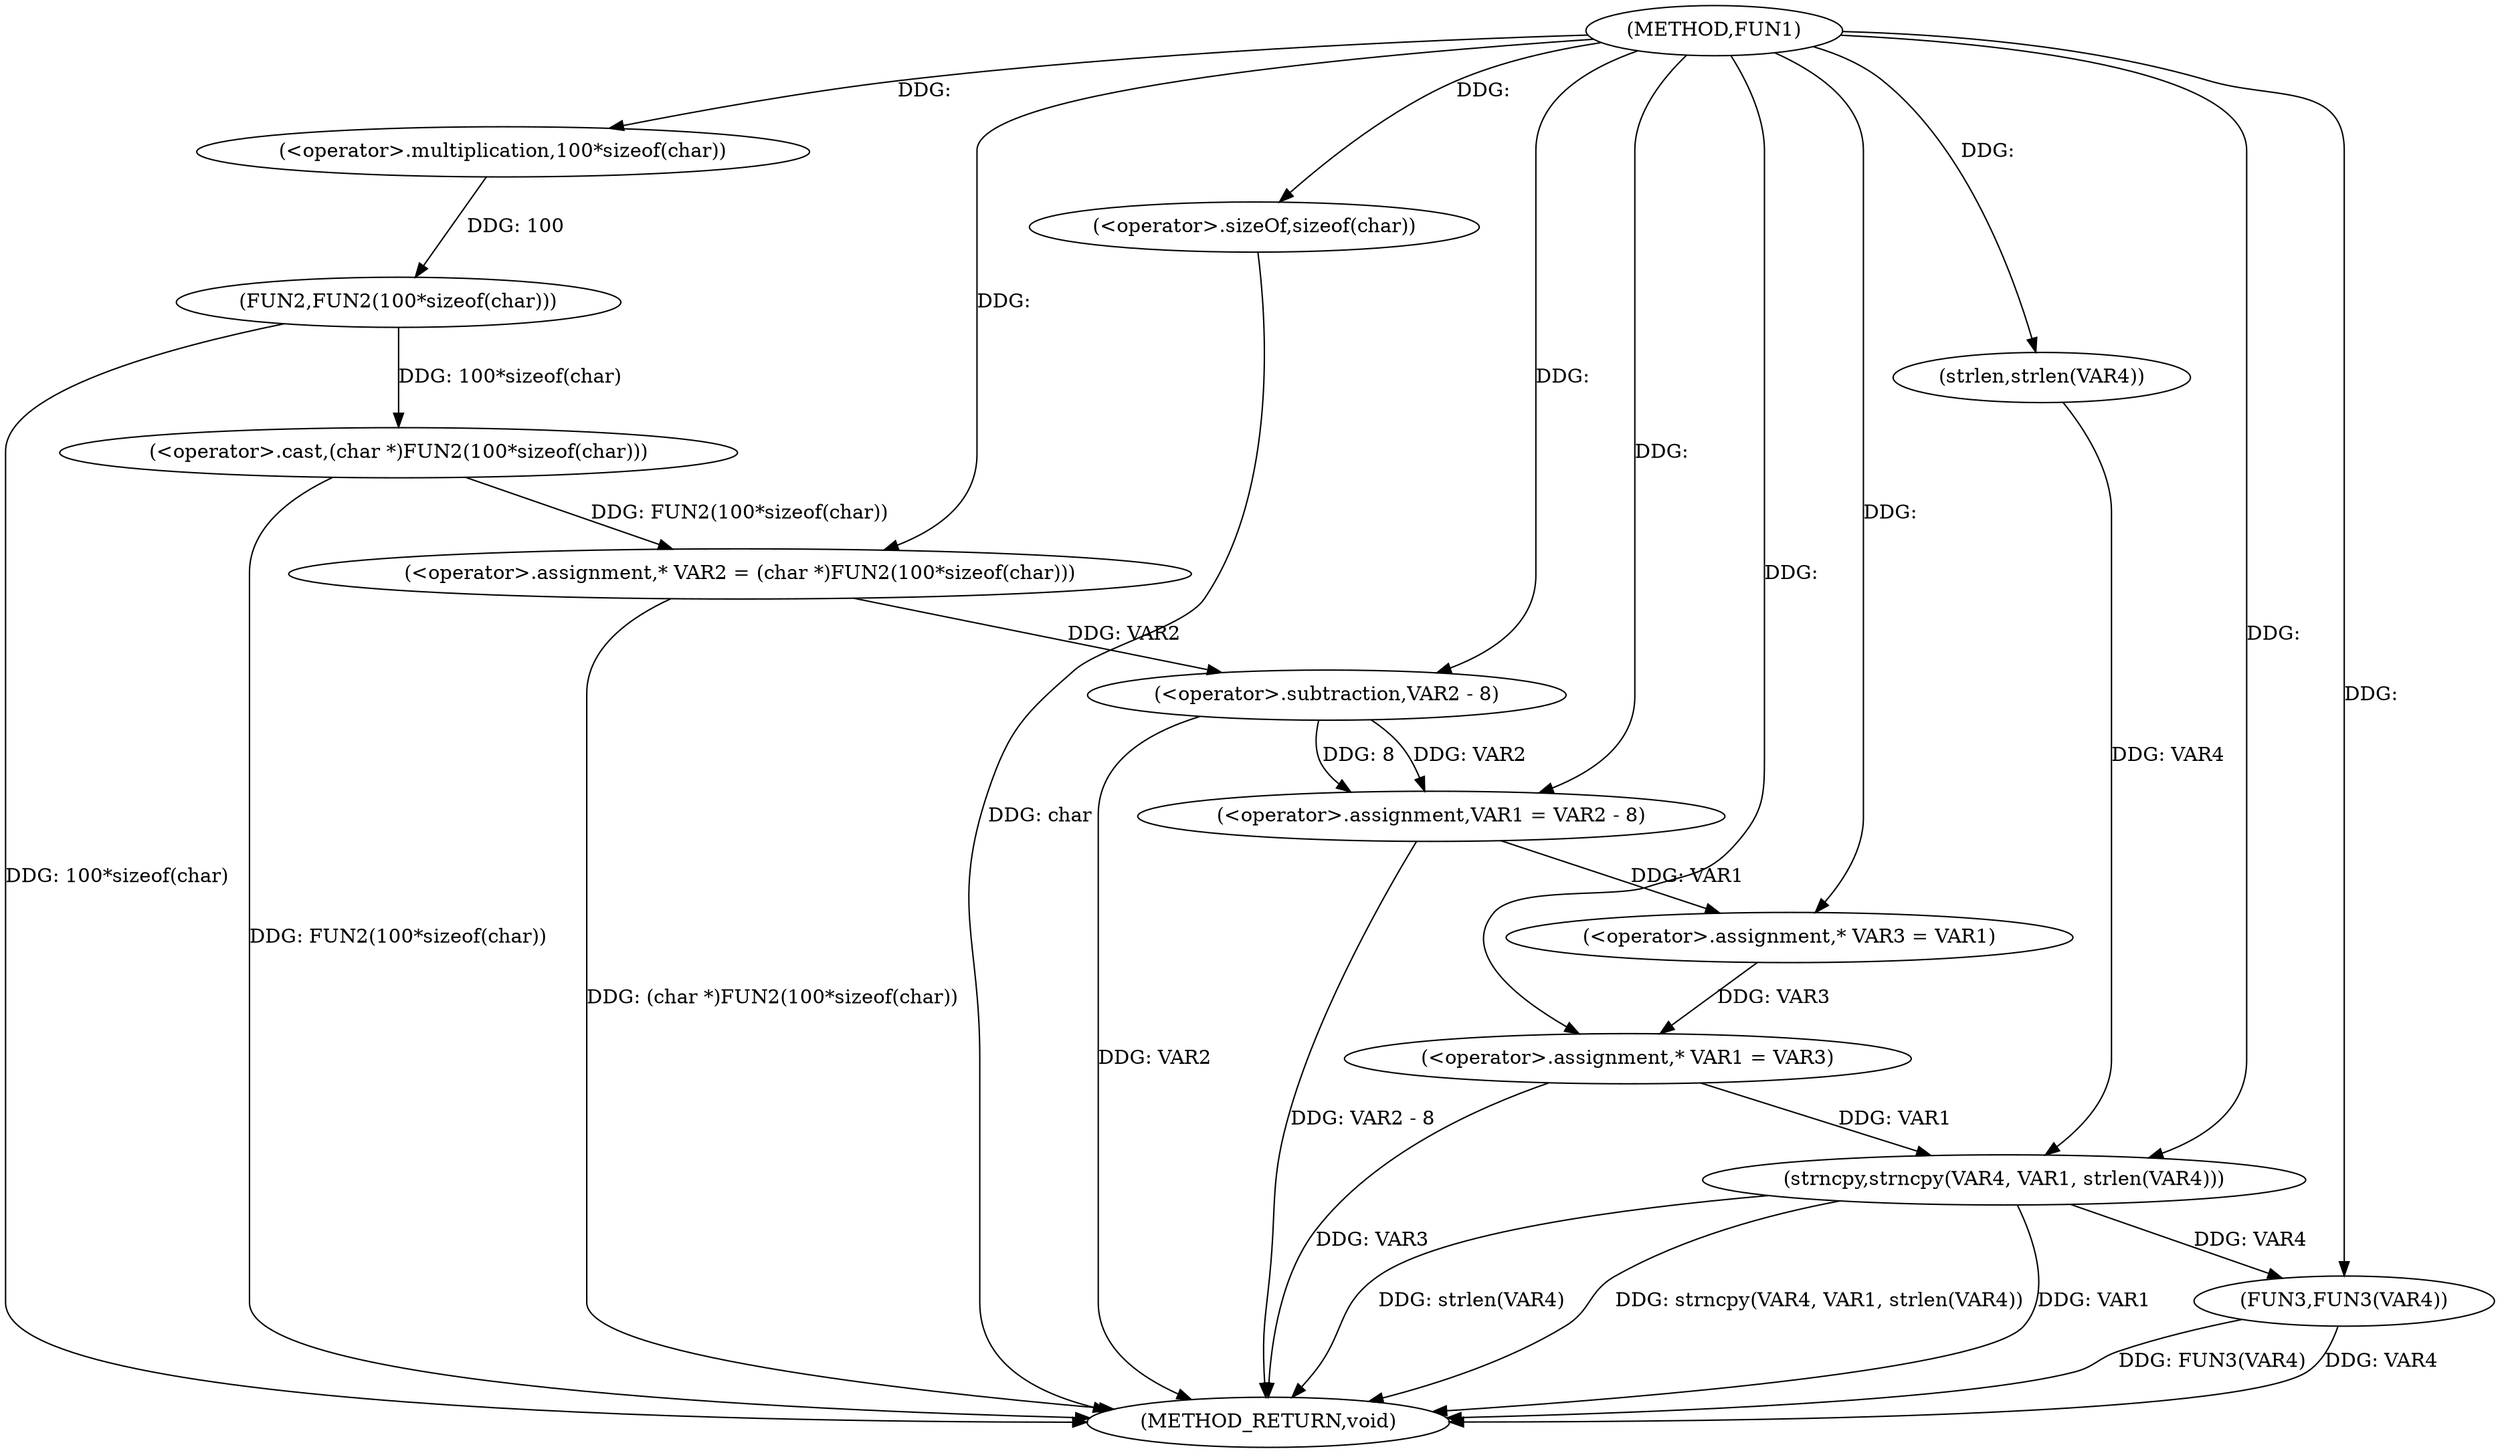 digraph FUN1 {  
"1000100" [label = "(METHOD,FUN1)" ]
"1000136" [label = "(METHOD_RETURN,void)" ]
"1000104" [label = "(<operator>.assignment,* VAR2 = (char *)FUN2(100*sizeof(char)))" ]
"1000106" [label = "(<operator>.cast,(char *)FUN2(100*sizeof(char)))" ]
"1000108" [label = "(FUN2,FUN2(100*sizeof(char)))" ]
"1000109" [label = "(<operator>.multiplication,100*sizeof(char))" ]
"1000111" [label = "(<operator>.sizeOf,sizeof(char))" ]
"1000113" [label = "(<operator>.assignment,VAR1 = VAR2 - 8)" ]
"1000115" [label = "(<operator>.subtraction,VAR2 - 8)" ]
"1000120" [label = "(<operator>.assignment,* VAR3 = VAR1)" ]
"1000124" [label = "(<operator>.assignment,* VAR1 = VAR3)" ]
"1000129" [label = "(strncpy,strncpy(VAR4, VAR1, strlen(VAR4)))" ]
"1000132" [label = "(strlen,strlen(VAR4))" ]
"1000134" [label = "(FUN3,FUN3(VAR4))" ]
  "1000124" -> "1000136"  [ label = "DDG: VAR3"] 
  "1000106" -> "1000136"  [ label = "DDG: FUN2(100*sizeof(char))"] 
  "1000129" -> "1000136"  [ label = "DDG: strlen(VAR4)"] 
  "1000113" -> "1000136"  [ label = "DDG: VAR2 - 8"] 
  "1000111" -> "1000136"  [ label = "DDG: char"] 
  "1000129" -> "1000136"  [ label = "DDG: strncpy(VAR4, VAR1, strlen(VAR4))"] 
  "1000134" -> "1000136"  [ label = "DDG: FUN3(VAR4)"] 
  "1000134" -> "1000136"  [ label = "DDG: VAR4"] 
  "1000115" -> "1000136"  [ label = "DDG: VAR2"] 
  "1000104" -> "1000136"  [ label = "DDG: (char *)FUN2(100*sizeof(char))"] 
  "1000108" -> "1000136"  [ label = "DDG: 100*sizeof(char)"] 
  "1000129" -> "1000136"  [ label = "DDG: VAR1"] 
  "1000106" -> "1000104"  [ label = "DDG: FUN2(100*sizeof(char))"] 
  "1000100" -> "1000104"  [ label = "DDG: "] 
  "1000108" -> "1000106"  [ label = "DDG: 100*sizeof(char)"] 
  "1000109" -> "1000108"  [ label = "DDG: 100"] 
  "1000100" -> "1000109"  [ label = "DDG: "] 
  "1000100" -> "1000111"  [ label = "DDG: "] 
  "1000115" -> "1000113"  [ label = "DDG: VAR2"] 
  "1000115" -> "1000113"  [ label = "DDG: 8"] 
  "1000100" -> "1000113"  [ label = "DDG: "] 
  "1000104" -> "1000115"  [ label = "DDG: VAR2"] 
  "1000100" -> "1000115"  [ label = "DDG: "] 
  "1000113" -> "1000120"  [ label = "DDG: VAR1"] 
  "1000100" -> "1000120"  [ label = "DDG: "] 
  "1000120" -> "1000124"  [ label = "DDG: VAR3"] 
  "1000100" -> "1000124"  [ label = "DDG: "] 
  "1000132" -> "1000129"  [ label = "DDG: VAR4"] 
  "1000100" -> "1000129"  [ label = "DDG: "] 
  "1000124" -> "1000129"  [ label = "DDG: VAR1"] 
  "1000100" -> "1000132"  [ label = "DDG: "] 
  "1000129" -> "1000134"  [ label = "DDG: VAR4"] 
  "1000100" -> "1000134"  [ label = "DDG: "] 
}
